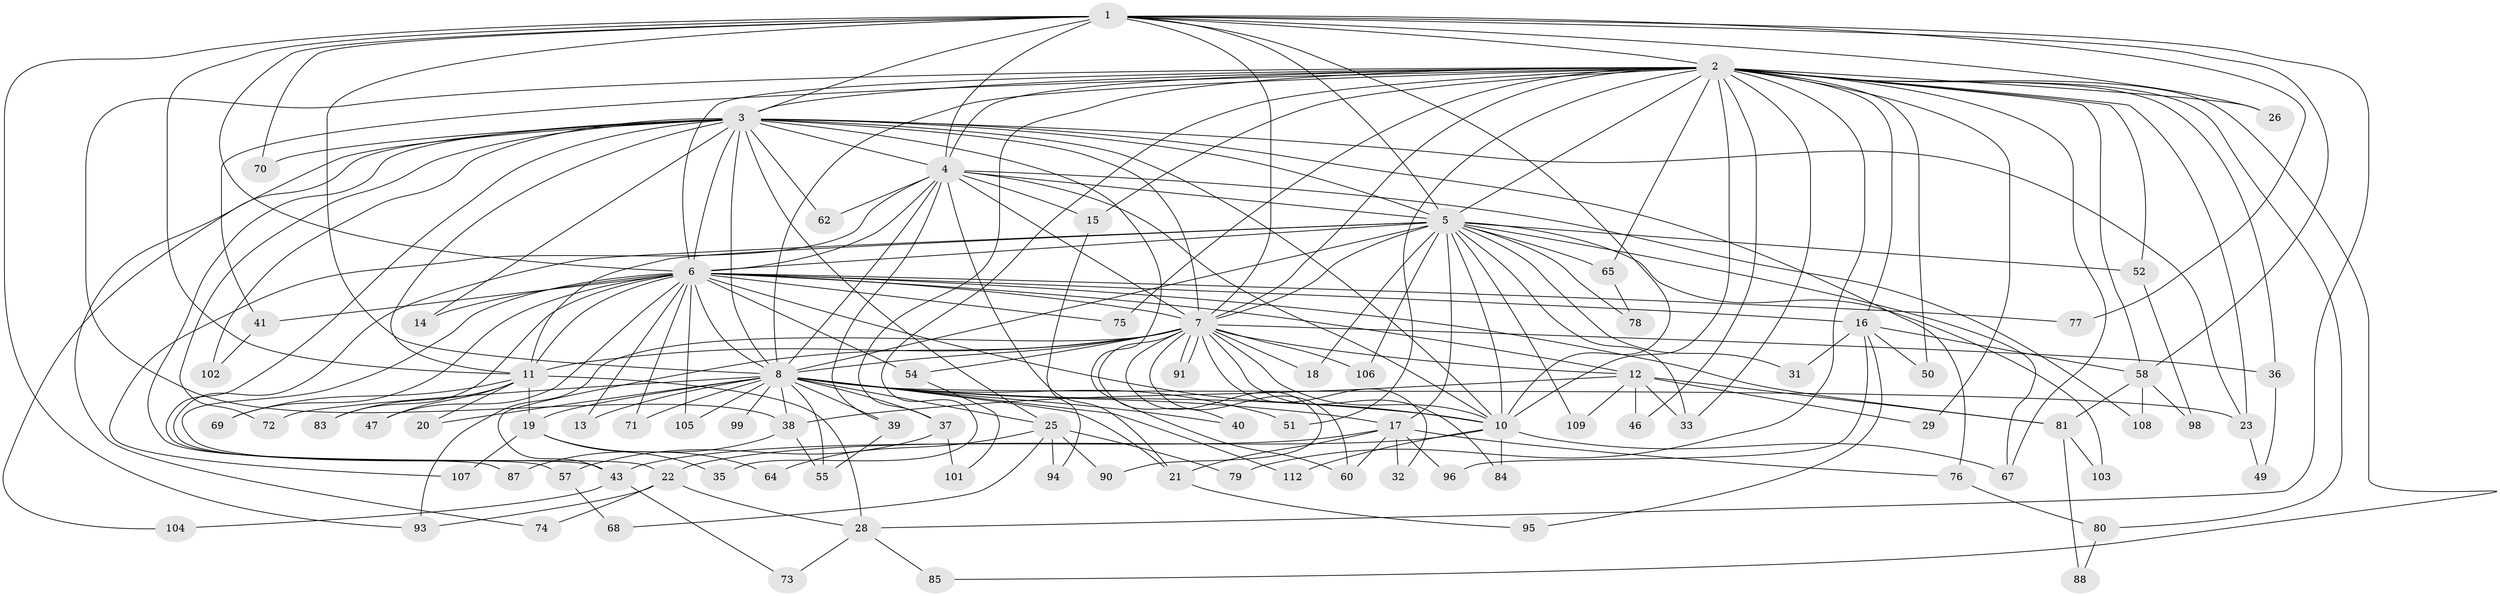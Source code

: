 // original degree distribution, {16: 0.017699115044247787, 34: 0.008849557522123894, 20: 0.008849557522123894, 15: 0.008849557522123894, 22: 0.008849557522123894, 26: 0.008849557522123894, 25: 0.008849557522123894, 23: 0.008849557522123894, 14: 0.008849557522123894, 11: 0.008849557522123894, 8: 0.02654867256637168, 2: 0.5929203539823009, 3: 0.17699115044247787, 7: 0.008849557522123894, 6: 0.017699115044247787, 4: 0.017699115044247787, 5: 0.061946902654867256}
// Generated by graph-tools (version 1.1) at 2025/41/03/06/25 10:41:32]
// undirected, 89 vertices, 210 edges
graph export_dot {
graph [start="1"]
  node [color=gray90,style=filled];
  1 [super="+53"];
  2 [super="+97"];
  3 [super="+45"];
  4 [super="+86"];
  5 [super="+48"];
  6 [super="+42"];
  7 [super="+27"];
  8 [super="+9"];
  10 [super="+34"];
  11 [super="+30"];
  12 [super="+89"];
  13;
  14;
  15;
  16 [super="+44"];
  17 [super="+61"];
  18;
  19 [super="+24"];
  20;
  21;
  22;
  23 [super="+110"];
  25 [super="+113"];
  26;
  28;
  29;
  31;
  32;
  33 [super="+63"];
  35;
  36;
  37;
  38 [super="+92"];
  39;
  40;
  41;
  43 [super="+56"];
  46;
  47;
  49;
  50;
  51;
  52;
  54;
  55 [super="+100"];
  57;
  58 [super="+59"];
  60 [super="+66"];
  62;
  64;
  65;
  67 [super="+82"];
  68;
  69;
  70;
  71;
  72;
  73;
  74;
  75;
  76;
  77;
  78;
  79;
  80;
  81;
  83;
  84;
  85;
  87;
  88;
  90;
  91;
  93 [super="+111"];
  94;
  95;
  96;
  98;
  99;
  101;
  102;
  103;
  104;
  105;
  106;
  107;
  108;
  109;
  112;
  1 -- 2;
  1 -- 3;
  1 -- 4;
  1 -- 5;
  1 -- 6;
  1 -- 7;
  1 -- 8 [weight=2];
  1 -- 10;
  1 -- 26;
  1 -- 28;
  1 -- 58;
  1 -- 70;
  1 -- 77;
  1 -- 11;
  1 -- 93;
  2 -- 3;
  2 -- 4;
  2 -- 5;
  2 -- 6;
  2 -- 7;
  2 -- 8 [weight=2];
  2 -- 10 [weight=2];
  2 -- 15;
  2 -- 16 [weight=2];
  2 -- 23;
  2 -- 26;
  2 -- 29;
  2 -- 33;
  2 -- 35;
  2 -- 36;
  2 -- 37 [weight=2];
  2 -- 41;
  2 -- 46;
  2 -- 50;
  2 -- 51;
  2 -- 52;
  2 -- 58;
  2 -- 65;
  2 -- 67;
  2 -- 75;
  2 -- 79;
  2 -- 80;
  2 -- 85;
  2 -- 38;
  3 -- 4;
  3 -- 5;
  3 -- 6;
  3 -- 7;
  3 -- 8 [weight=2];
  3 -- 10;
  3 -- 14;
  3 -- 25 [weight=2];
  3 -- 57;
  3 -- 62;
  3 -- 74;
  3 -- 76;
  3 -- 102;
  3 -- 70;
  3 -- 87;
  3 -- 72;
  3 -- 11;
  3 -- 104;
  3 -- 23;
  3 -- 60;
  4 -- 5;
  4 -- 6;
  4 -- 7;
  4 -- 8 [weight=2];
  4 -- 10;
  4 -- 15;
  4 -- 39;
  4 -- 62;
  4 -- 107;
  4 -- 108;
  4 -- 21;
  5 -- 6;
  5 -- 7;
  5 -- 8 [weight=2];
  5 -- 10;
  5 -- 18;
  5 -- 31;
  5 -- 33;
  5 -- 43;
  5 -- 52;
  5 -- 65;
  5 -- 67;
  5 -- 78;
  5 -- 103;
  5 -- 106;
  5 -- 109;
  5 -- 17;
  5 -- 11;
  6 -- 7;
  6 -- 8 [weight=2];
  6 -- 10 [weight=2];
  6 -- 11;
  6 -- 12;
  6 -- 13;
  6 -- 14;
  6 -- 16;
  6 -- 22;
  6 -- 41;
  6 -- 47;
  6 -- 54;
  6 -- 69;
  6 -- 71;
  6 -- 75;
  6 -- 77;
  6 -- 81;
  6 -- 83;
  6 -- 105;
  7 -- 8 [weight=2];
  7 -- 10;
  7 -- 11 [weight=2];
  7 -- 12;
  7 -- 18;
  7 -- 32;
  7 -- 36;
  7 -- 40;
  7 -- 54;
  7 -- 60;
  7 -- 84;
  7 -- 90;
  7 -- 91;
  7 -- 91;
  7 -- 93;
  7 -- 106;
  7 -- 43;
  8 -- 10 [weight=2];
  8 -- 19 [weight=2];
  8 -- 23;
  8 -- 37;
  8 -- 99 [weight=2];
  8 -- 105;
  8 -- 112;
  8 -- 71;
  8 -- 72;
  8 -- 13;
  8 -- 17;
  8 -- 20;
  8 -- 21;
  8 -- 25;
  8 -- 38;
  8 -- 39;
  8 -- 40;
  8 -- 51;
  8 -- 55;
  10 -- 22;
  10 -- 112;
  10 -- 84;
  10 -- 67;
  11 -- 19;
  11 -- 20;
  11 -- 47;
  11 -- 69;
  11 -- 83;
  11 -- 28;
  12 -- 29;
  12 -- 38;
  12 -- 46;
  12 -- 109;
  12 -- 33;
  12 -- 81;
  15 -- 94;
  16 -- 31;
  16 -- 50;
  16 -- 95;
  16 -- 58;
  16 -- 96;
  17 -- 21;
  17 -- 32;
  17 -- 43;
  17 -- 60;
  17 -- 96;
  17 -- 76;
  19 -- 35;
  19 -- 64;
  19 -- 107;
  21 -- 95;
  22 -- 28;
  22 -- 74;
  22 -- 93;
  23 -- 49;
  25 -- 64;
  25 -- 68;
  25 -- 79;
  25 -- 90;
  25 -- 94;
  28 -- 73;
  28 -- 85;
  36 -- 49;
  37 -- 57;
  37 -- 101;
  38 -- 55;
  38 -- 87;
  39 -- 55;
  41 -- 102;
  43 -- 73;
  43 -- 104;
  52 -- 98;
  54 -- 101;
  57 -- 68;
  58 -- 98;
  58 -- 108;
  58 -- 81;
  65 -- 78;
  76 -- 80;
  80 -- 88;
  81 -- 88;
  81 -- 103;
}
